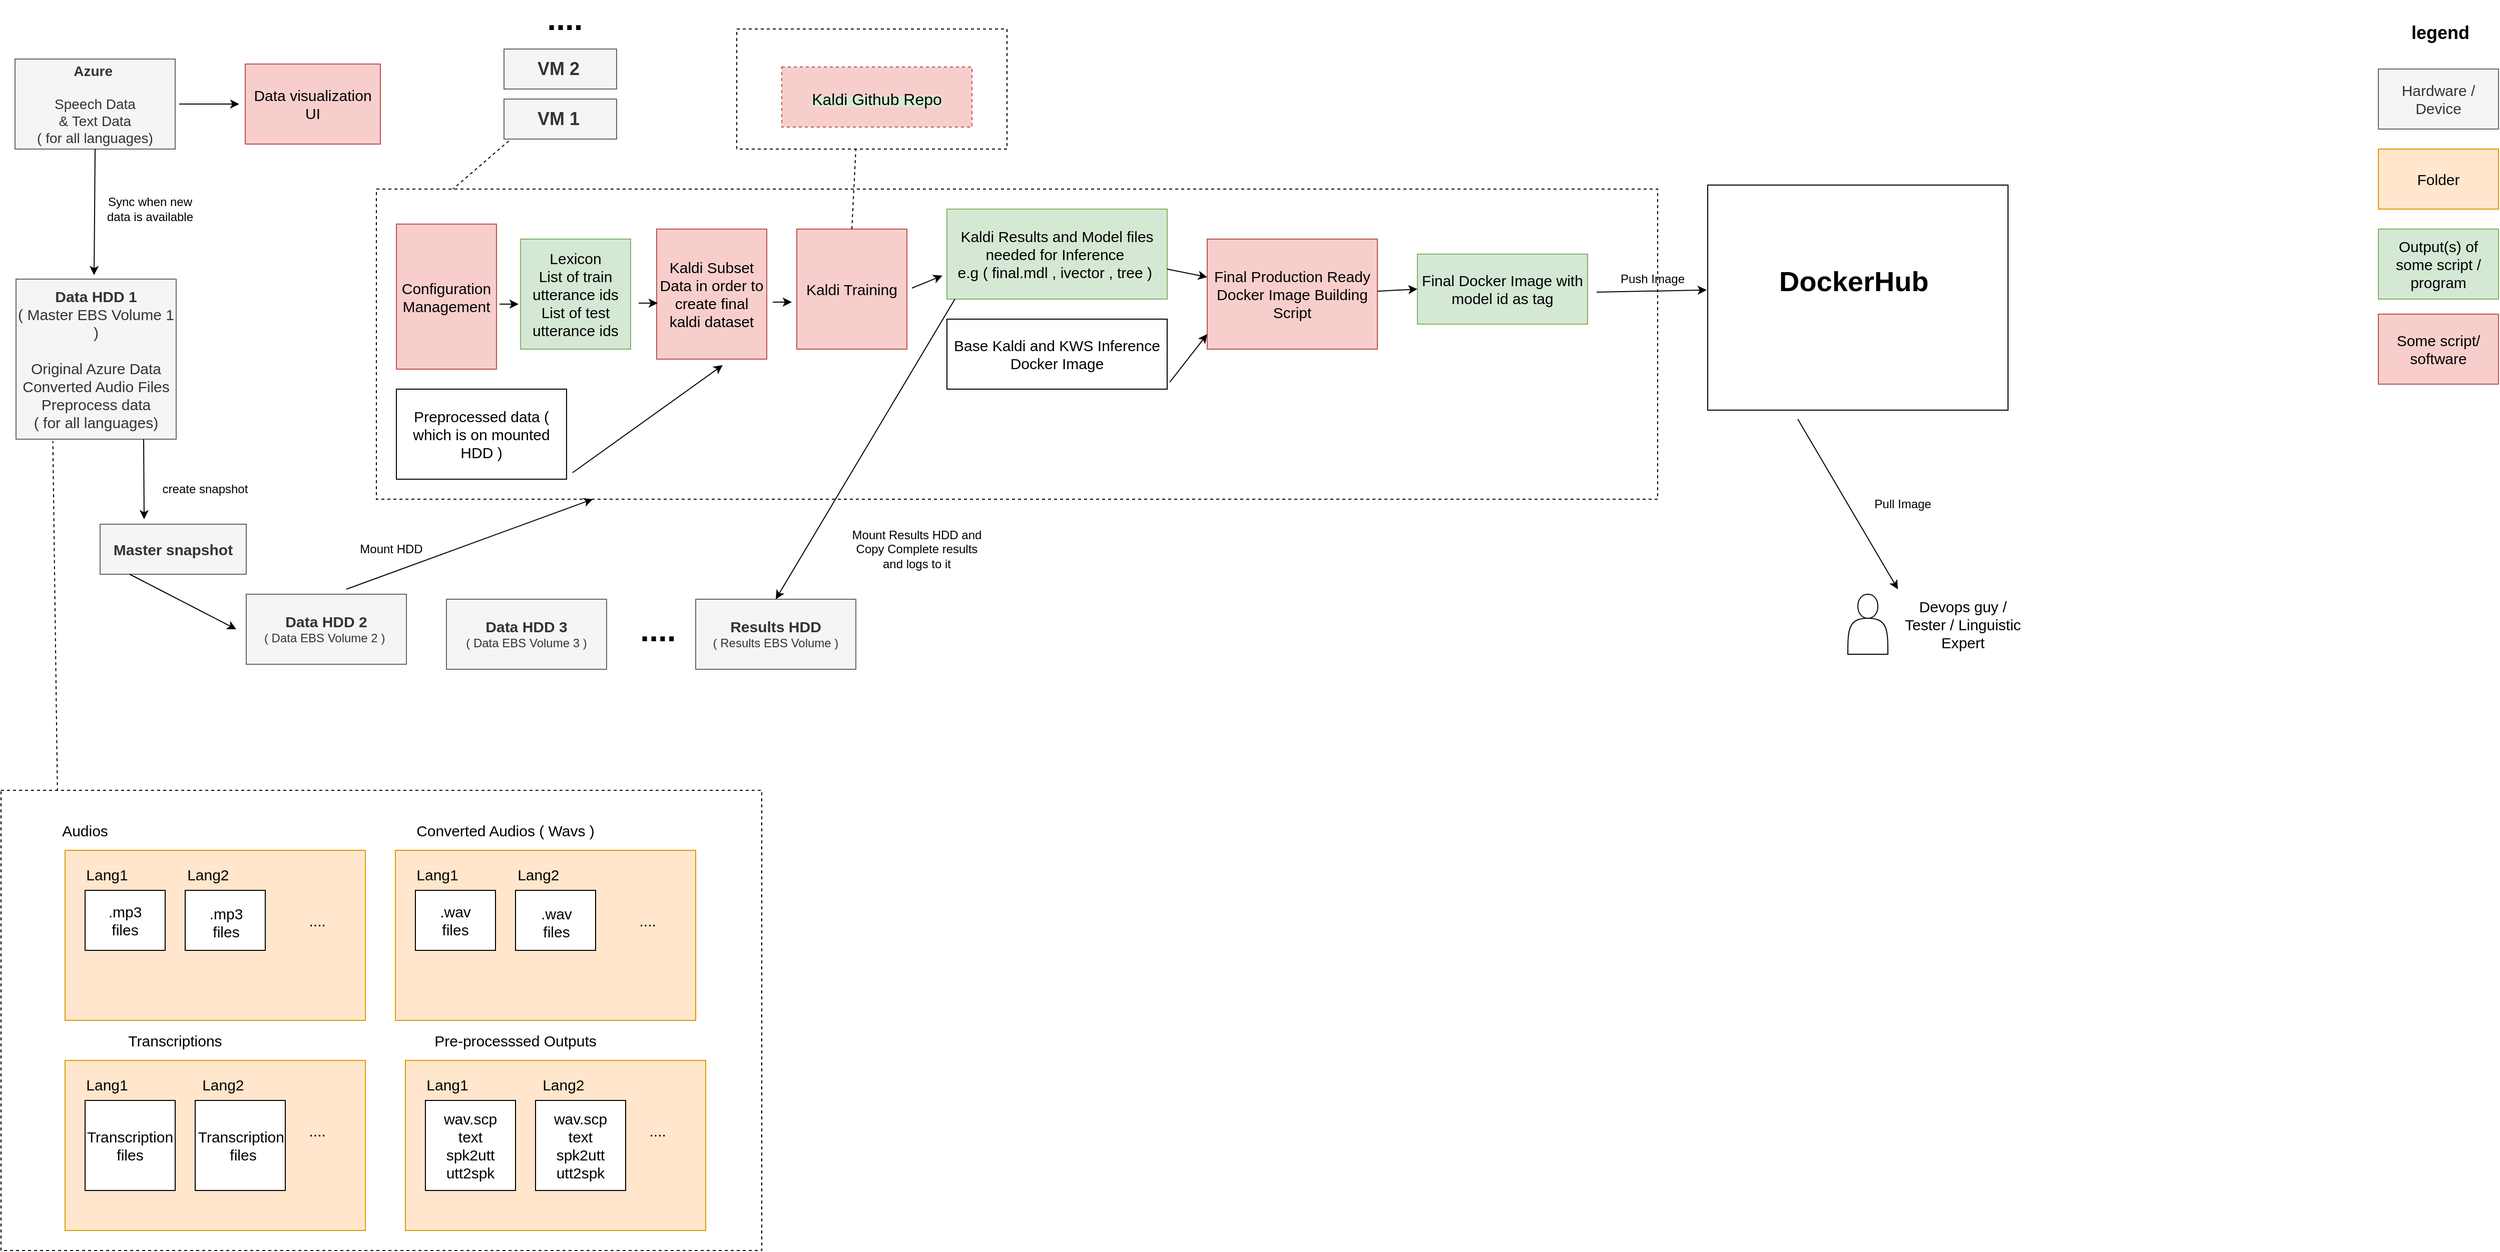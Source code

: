 <mxfile version="13.1.2"><diagram id="23O16FOs3lPVYdPZWA9B" name="Page-1"><mxGraphModel dx="1019" dy="524" grid="1" gridSize="10" guides="1" tooltips="1" connect="1" arrows="1" fold="1" page="1" pageScale="1" pageWidth="850" pageHeight="1100" math="0" shadow="0"><root><mxCell id="0"/><mxCell id="1" parent="0"/><mxCell id="RGKW971p--WE8mCKIrnJ-30" value="" style="rounded=0;whiteSpace=wrap;html=1;dashed=1;fillColor=#d5e8d4;strokeColor=#82b366;" vertex="1" parent="1"><mxGeometry x="599" y="360" width="120" height="100" as="geometry"/></mxCell><mxCell id="4Mnj_yTc-QDLYv-PKl43-1" value="&lt;font style=&quot;font-size: 14px&quot;&gt;&lt;b&gt;Azure&amp;nbsp;&lt;/b&gt;&lt;br&gt;&lt;br&gt;Speech Data&lt;br&gt;&amp;amp; Text Data&lt;br&gt;( for all languages)&lt;br&gt;&lt;/font&gt;" style="rounded=0;whiteSpace=wrap;html=1;fillColor=#f5f5f5;strokeColor=#666666;fontColor=#333333;" parent="1" vertex="1"><mxGeometry x="29" y="60" width="160" height="90" as="geometry"/></mxCell><mxCell id="4Mnj_yTc-QDLYv-PKl43-2" value="&lt;font style=&quot;font-size: 15px&quot;&gt;&lt;b&gt;Data HDD 1&lt;br&gt;&lt;/b&gt;&lt;span&gt;( Master EBS Volume 1 )&lt;br&gt;&lt;/span&gt;&lt;br&gt;Original Azure Data&lt;br&gt;Converted Audio Files&lt;br&gt;Preprocess data&lt;br&gt;( for all languages)&lt;br&gt;&lt;/font&gt;" style="rounded=0;whiteSpace=wrap;html=1;fillColor=#f5f5f5;strokeColor=#666666;fontColor=#333333;" parent="1" vertex="1"><mxGeometry x="30" y="280" width="160" height="160" as="geometry"/></mxCell><mxCell id="4Mnj_yTc-QDLYv-PKl43-3" value="" style="endArrow=classic;html=1;exitX=0.5;exitY=1;exitDx=0;exitDy=0;" parent="1" edge="1" source="4Mnj_yTc-QDLYv-PKl43-1"><mxGeometry width="50" height="50" relative="1" as="geometry"><mxPoint x="108" y="196" as="sourcePoint"/><mxPoint x="108" y="276" as="targetPoint"/></mxGeometry></mxCell><mxCell id="4Mnj_yTc-QDLYv-PKl43-4" value="&lt;font&gt;&lt;span style=&quot;font-size: 15px&quot;&gt;&lt;b&gt;Data HDD 2&lt;br&gt;&lt;/b&gt;&lt;/span&gt;( Data EBS Volume 2 )&amp;nbsp;&lt;br&gt;&lt;/font&gt;" style="rounded=0;whiteSpace=wrap;html=1;fillColor=#f5f5f5;strokeColor=#666666;fontColor=#333333;" parent="1" vertex="1"><mxGeometry x="260" y="595" width="160" height="70" as="geometry"/></mxCell><mxCell id="4Mnj_yTc-QDLYv-PKl43-10" value="&lt;font style=&quot;font-size: 18px&quot;&gt;&lt;b&gt;VM 1&amp;nbsp;&lt;/b&gt;&lt;br&gt;&lt;/font&gt;" style="rounded=0;whiteSpace=wrap;html=1;fillColor=#f5f5f5;strokeColor=#666666;fontColor=#333333;" parent="1" vertex="1"><mxGeometry x="517.5" y="100" width="112.5" height="40" as="geometry"/></mxCell><mxCell id="4Mnj_yTc-QDLYv-PKl43-11" value="&lt;font style=&quot;font-size: 18px&quot;&gt;&lt;b&gt;VM 2&amp;nbsp;&lt;/b&gt;&lt;br&gt;&lt;/font&gt;" style="rounded=0;whiteSpace=wrap;html=1;fillColor=#f5f5f5;strokeColor=#666666;fontColor=#333333;" parent="1" vertex="1"><mxGeometry x="517.5" y="50" width="112.5" height="40" as="geometry"/></mxCell><mxCell id="4Mnj_yTc-QDLYv-PKl43-12" value="" style="endArrow=none;dashed=1;html=1;entryX=0.05;entryY=1.029;entryDx=0;entryDy=0;entryPerimeter=0;" parent="1" target="4Mnj_yTc-QDLYv-PKl43-10" edge="1"><mxGeometry width="50" height="50" relative="1" as="geometry"><mxPoint x="420" y="230" as="sourcePoint"/><mxPoint x="480" y="200" as="targetPoint"/></mxGeometry></mxCell><mxCell id="4Mnj_yTc-QDLYv-PKl43-13" value="" style="rounded=0;whiteSpace=wrap;html=1;dashed=1;" parent="1" vertex="1"><mxGeometry x="390" y="190" width="1280" height="310" as="geometry"/></mxCell><mxCell id="4Mnj_yTc-QDLYv-PKl43-14" value="" style="endArrow=classic;html=1;" parent="1" target="4Mnj_yTc-QDLYv-PKl43-13" edge="1"><mxGeometry width="50" height="50" relative="1" as="geometry"><mxPoint x="360" y="590" as="sourcePoint"/><mxPoint x="430" y="390" as="targetPoint"/></mxGeometry></mxCell><mxCell id="4Mnj_yTc-QDLYv-PKl43-15" value="Mount HDD" style="text;html=1;strokeColor=none;fillColor=none;align=center;verticalAlign=middle;whiteSpace=wrap;rounded=0;dashed=1;" parent="1" vertex="1"><mxGeometry x="350" y="540" width="110" height="20" as="geometry"/></mxCell><mxCell id="4Mnj_yTc-QDLYv-PKl43-16" value="" style="endArrow=classic;html=1;" parent="1" edge="1"><mxGeometry width="50" height="50" relative="1" as="geometry"><mxPoint x="157.5" y="440" as="sourcePoint"/><mxPoint x="158" y="520" as="targetPoint"/></mxGeometry></mxCell><mxCell id="4Mnj_yTc-QDLYv-PKl43-17" value="create snapshot" style="text;html=1;strokeColor=none;fillColor=none;align=center;verticalAlign=middle;whiteSpace=wrap;rounded=0;dashed=1;" parent="1" vertex="1"><mxGeometry x="164" y="480" width="110" height="20" as="geometry"/></mxCell><mxCell id="4Mnj_yTc-QDLYv-PKl43-18" value="&lt;font style=&quot;font-size: 15px&quot;&gt;Configuration&lt;br&gt;Management&lt;br&gt;&lt;/font&gt;" style="rounded=0;whiteSpace=wrap;html=1;fillColor=#f8cecc;strokeColor=#b85450;" parent="1" vertex="1"><mxGeometry x="410" y="225" width="100" height="145" as="geometry"/></mxCell><mxCell id="4Mnj_yTc-QDLYv-PKl43-22" value="&lt;font style=&quot;font-size: 15px&quot;&gt;Kaldi Subset Data in order to create final kaldi dataset&lt;br&gt;&lt;/font&gt;" style="rounded=0;whiteSpace=wrap;html=1;fillColor=#f8cecc;strokeColor=#b85450;" parent="1" vertex="1"><mxGeometry x="670" y="230" width="110" height="130" as="geometry"/></mxCell><mxCell id="4Mnj_yTc-QDLYv-PKl43-23" value="&lt;font style=&quot;font-size: 15px&quot;&gt;Kaldi Training&lt;br&gt;&lt;/font&gt;" style="rounded=0;whiteSpace=wrap;html=1;fillColor=#f8cecc;strokeColor=#b85450;" parent="1" vertex="1"><mxGeometry x="810" y="230" width="110" height="120" as="geometry"/></mxCell><mxCell id="4Mnj_yTc-QDLYv-PKl43-24" value="&lt;font style=&quot;font-size: 15px&quot;&gt;Kaldi Results and Model files needed for Inference&amp;nbsp;&lt;br&gt;e.g ( final.mdl , ivector , tree )&amp;nbsp;&lt;br&gt;&lt;/font&gt;" style="rounded=0;whiteSpace=wrap;html=1;fillColor=#d5e8d4;strokeColor=#82b366;" parent="1" vertex="1"><mxGeometry x="960" y="210" width="220" height="90" as="geometry"/></mxCell><mxCell id="4Mnj_yTc-QDLYv-PKl43-25" value="&lt;font style=&quot;font-size: 15px&quot;&gt;Base Kaldi and KWS Inference Docker Image&lt;br&gt;&lt;/font&gt;" style="rounded=0;whiteSpace=wrap;html=1;" parent="1" vertex="1"><mxGeometry x="960" y="320" width="220" height="70" as="geometry"/></mxCell><mxCell id="4Mnj_yTc-QDLYv-PKl43-28" value="&lt;font style=&quot;font-size: 15px&quot;&gt;Final Production Ready Docker Image Building Script&lt;br&gt;&lt;/font&gt;" style="rounded=0;whiteSpace=wrap;html=1;fillColor=#f8cecc;strokeColor=#b85450;" parent="1" vertex="1"><mxGeometry x="1220" y="240" width="170" height="110" as="geometry"/></mxCell><mxCell id="4Mnj_yTc-QDLYv-PKl43-29" value="&lt;font style=&quot;font-size: 15px&quot;&gt;Final Docker Image with model id as tag&lt;br&gt;&lt;/font&gt;" style="rounded=0;whiteSpace=wrap;html=1;fillColor=#d5e8d4;strokeColor=#82b366;" parent="1" vertex="1"><mxGeometry x="1430" y="255" width="170" height="70" as="geometry"/></mxCell><mxCell id="4Mnj_yTc-QDLYv-PKl43-30" value="&lt;font style=&quot;font-size: 28px&quot;&gt;&lt;b&gt;DockerHub&amp;nbsp;&lt;br&gt;&lt;/b&gt;&lt;br&gt;&lt;/font&gt;" style="rounded=0;whiteSpace=wrap;html=1;" parent="1" vertex="1"><mxGeometry x="1720" y="186" width="300" height="225" as="geometry"/></mxCell><mxCell id="4Mnj_yTc-QDLYv-PKl43-31" value="" style="endArrow=classic;html=1;" parent="1" edge="1"><mxGeometry width="50" height="50" relative="1" as="geometry"><mxPoint x="1609" y="293" as="sourcePoint"/><mxPoint x="1719" y="290.925" as="targetPoint"/></mxGeometry></mxCell><mxCell id="4Mnj_yTc-QDLYv-PKl43-32" value="Push Image" style="text;html=1;strokeColor=none;fillColor=none;align=center;verticalAlign=middle;whiteSpace=wrap;rounded=0;dashed=1;" parent="1" vertex="1"><mxGeometry x="1600" y="270" width="130" height="20" as="geometry"/></mxCell><mxCell id="4Mnj_yTc-QDLYv-PKl43-33" value="" style="shape=actor;whiteSpace=wrap;html=1;" parent="1" vertex="1"><mxGeometry x="1860" y="595" width="40" height="60" as="geometry"/></mxCell><mxCell id="4Mnj_yTc-QDLYv-PKl43-36" value="Devops guy / Tester / Linguistic Expert" style="text;html=1;strokeColor=none;fillColor=none;align=center;verticalAlign=middle;whiteSpace=wrap;rounded=0;fontSize=15;" parent="1" vertex="1"><mxGeometry x="1910" y="600" width="130" height="50" as="geometry"/></mxCell><mxCell id="4Mnj_yTc-QDLYv-PKl43-41" value="" style="endArrow=classic;html=1;fontSize=15;" parent="1" edge="1"><mxGeometry width="50" height="50" relative="1" as="geometry"><mxPoint x="1810" y="420" as="sourcePoint"/><mxPoint x="1910" y="590" as="targetPoint"/></mxGeometry></mxCell><mxCell id="4Mnj_yTc-QDLYv-PKl43-42" value="Pull Image" style="text;html=1;strokeColor=none;fillColor=none;align=center;verticalAlign=middle;whiteSpace=wrap;rounded=0;dashed=1;" parent="1" vertex="1"><mxGeometry x="1850" y="500" width="130" height="10" as="geometry"/></mxCell><mxCell id="4Mnj_yTc-QDLYv-PKl43-43" value="Lexicon&lt;br&gt;List of train utterance ids&lt;br&gt;List of test utterance ids" style="text;html=1;strokeColor=#82b366;fillColor=#d5e8d4;align=center;verticalAlign=middle;whiteSpace=wrap;rounded=0;fontSize=15;" parent="1" vertex="1"><mxGeometry x="534" y="240" width="110" height="110" as="geometry"/></mxCell><mxCell id="4Mnj_yTc-QDLYv-PKl43-44" value="&lt;font&gt;&lt;span style=&quot;font-size: 15px&quot;&gt;&lt;b&gt;Data HDD 3&lt;br&gt;&lt;/b&gt;&lt;/span&gt;( Data EBS Volume 3 )&lt;br&gt;&lt;/font&gt;" style="rounded=0;whiteSpace=wrap;html=1;fillColor=#f5f5f5;strokeColor=#666666;fontColor=#333333;" parent="1" vertex="1"><mxGeometry x="460" y="600" width="160" height="70" as="geometry"/></mxCell><mxCell id="4Mnj_yTc-QDLYv-PKl43-46" value="" style="endArrow=classic;html=1;fontSize=15;fontColor=#000000;" parent="1" target="4Mnj_yTc-QDLYv-PKl43-28" edge="1"><mxGeometry width="50" height="50" relative="1" as="geometry"><mxPoint x="1180" y="270" as="sourcePoint"/><mxPoint x="1230" y="220" as="targetPoint"/></mxGeometry></mxCell><mxCell id="4Mnj_yTc-QDLYv-PKl43-47" value="" style="endArrow=classic;html=1;fontSize=15;fontColor=#000000;exitX=1.012;exitY=0.9;exitDx=0;exitDy=0;exitPerimeter=0;" parent="1" source="4Mnj_yTc-QDLYv-PKl43-25" edge="1"><mxGeometry width="50" height="50" relative="1" as="geometry"><mxPoint x="1170" y="385" as="sourcePoint"/><mxPoint x="1220" y="335" as="targetPoint"/></mxGeometry></mxCell><mxCell id="4Mnj_yTc-QDLYv-PKl43-48" value="" style="endArrow=classic;html=1;" parent="1" edge="1"><mxGeometry width="50" height="50" relative="1" as="geometry"><mxPoint x="1390" y="292.08" as="sourcePoint"/><mxPoint x="1430" y="290" as="targetPoint"/></mxGeometry></mxCell><mxCell id="4Mnj_yTc-QDLYv-PKl43-50" value="" style="endArrow=classic;html=1;fontSize=15;fontColor=#000000;entryX=0.002;entryY=0.861;entryDx=0;entryDy=0;entryPerimeter=0;" parent="1" edge="1"><mxGeometry width="50" height="50" relative="1" as="geometry"><mxPoint x="925" y="289" as="sourcePoint"/><mxPoint x="955.44" y="276.49" as="targetPoint"/></mxGeometry></mxCell><mxCell id="4Mnj_yTc-QDLYv-PKl43-52" value="&lt;font style=&quot;font-size: 15px&quot;&gt;Preprocessed data ( which is on mounted HDD )&lt;br&gt;&lt;/font&gt;" style="rounded=0;whiteSpace=wrap;html=1;" parent="1" vertex="1"><mxGeometry x="410" y="390" width="170" height="90" as="geometry"/></mxCell><mxCell id="4Mnj_yTc-QDLYv-PKl43-57" value="" style="endArrow=none;dashed=1;html=1;fontSize=15;fontColor=#000000;entryX=0.405;entryY=1.012;entryDx=0;entryDy=0;entryPerimeter=0;exitX=0.111;exitY=0.002;exitDx=0;exitDy=0;exitPerimeter=0;" parent="1" edge="1"><mxGeometry width="50" height="50" relative="1" as="geometry"><mxPoint x="71.36" y="791.92" as="sourcePoint"/><mxPoint x="66.8" y="441.92" as="targetPoint"/></mxGeometry></mxCell><mxCell id="4Mnj_yTc-QDLYv-PKl43-58" value="" style="rounded=0;whiteSpace=wrap;html=1;fillColor=#FFFFFF;fontSize=15;fontColor=#000000;dashed=1;" parent="1" vertex="1"><mxGeometry x="15" y="791" width="760" height="460" as="geometry"/></mxCell><mxCell id="4Mnj_yTc-QDLYv-PKl43-59" value="" style="rounded=0;whiteSpace=wrap;html=1;fillColor=#ffe6cc;fontSize=15;strokeColor=#d79b00;" parent="1" vertex="1"><mxGeometry x="79" y="851" width="300" height="170" as="geometry"/></mxCell><mxCell id="4Mnj_yTc-QDLYv-PKl43-60" value="Audios" style="text;html=1;strokeColor=none;fillColor=none;align=center;verticalAlign=middle;whiteSpace=wrap;rounded=0;fontSize=15;fontColor=#000000;" parent="1" vertex="1"><mxGeometry x="79" y="821" width="40" height="20" as="geometry"/></mxCell><mxCell id="4Mnj_yTc-QDLYv-PKl43-63" value="" style="rounded=0;whiteSpace=wrap;html=1;fillColor=#FFFFFF;fontSize=15;fontColor=#000000;" parent="1" vertex="1"><mxGeometry x="99" y="891" width="80" height="60" as="geometry"/></mxCell><mxCell id="4Mnj_yTc-QDLYv-PKl43-66" value="Lang1" style="text;html=1;strokeColor=none;fillColor=none;align=center;verticalAlign=middle;whiteSpace=wrap;rounded=0;fontSize=15;fontColor=#000000;" parent="1" vertex="1"><mxGeometry x="101" y="865" width="40" height="20" as="geometry"/></mxCell><mxCell id="4Mnj_yTc-QDLYv-PKl43-67" value="" style="rounded=0;whiteSpace=wrap;html=1;fillColor=#FFFFFF;fontSize=15;fontColor=#000000;" parent="1" vertex="1"><mxGeometry x="199" y="891" width="80" height="60" as="geometry"/></mxCell><mxCell id="4Mnj_yTc-QDLYv-PKl43-68" value="Lang2&amp;nbsp;" style="text;html=1;strokeColor=none;fillColor=none;align=center;verticalAlign=middle;whiteSpace=wrap;rounded=0;fontSize=15;fontColor=#000000;" parent="1" vertex="1"><mxGeometry x="204" y="865" width="40" height="20" as="geometry"/></mxCell><mxCell id="4Mnj_yTc-QDLYv-PKl43-69" value=".mp3 files" style="text;html=1;strokeColor=none;fillColor=none;align=center;verticalAlign=middle;whiteSpace=wrap;rounded=0;fontSize=15;fontColor=#000000;" parent="1" vertex="1"><mxGeometry x="119" y="911" width="40" height="20" as="geometry"/></mxCell><mxCell id="4Mnj_yTc-QDLYv-PKl43-70" value=".mp3 files" style="text;html=1;strokeColor=none;fillColor=none;align=center;verticalAlign=middle;whiteSpace=wrap;rounded=0;fontSize=15;fontColor=#000000;" parent="1" vertex="1"><mxGeometry x="220" y="913" width="40" height="20" as="geometry"/></mxCell><mxCell id="4Mnj_yTc-QDLYv-PKl43-71" value="&amp;nbsp;...." style="text;html=1;strokeColor=none;fillColor=none;align=center;verticalAlign=middle;whiteSpace=wrap;rounded=0;fontSize=15;fontColor=#000000;" parent="1" vertex="1"><mxGeometry x="309" y="911" width="40" height="20" as="geometry"/></mxCell><mxCell id="4Mnj_yTc-QDLYv-PKl43-81" value="" style="rounded=0;whiteSpace=wrap;html=1;fillColor=#ffe6cc;fontSize=15;strokeColor=#d79b00;" parent="1" vertex="1"><mxGeometry x="409" y="851" width="300" height="170" as="geometry"/></mxCell><mxCell id="4Mnj_yTc-QDLYv-PKl43-82" value="&lt;span&gt;Converted Audios ( Wavs )&lt;/span&gt;" style="text;html=1;strokeColor=none;fillColor=none;align=center;verticalAlign=middle;whiteSpace=wrap;rounded=0;fontSize=15;fontColor=#000000;" parent="1" vertex="1"><mxGeometry x="419" y="821" width="200" height="20" as="geometry"/></mxCell><mxCell id="4Mnj_yTc-QDLYv-PKl43-83" value="" style="rounded=0;whiteSpace=wrap;html=1;fillColor=#FFFFFF;fontSize=15;fontColor=#000000;" parent="1" vertex="1"><mxGeometry x="429" y="891" width="80" height="60" as="geometry"/></mxCell><mxCell id="4Mnj_yTc-QDLYv-PKl43-84" value="Lang1" style="text;html=1;strokeColor=none;fillColor=none;align=center;verticalAlign=middle;whiteSpace=wrap;rounded=0;fontSize=15;fontColor=#000000;" parent="1" vertex="1"><mxGeometry x="431" y="865" width="40" height="20" as="geometry"/></mxCell><mxCell id="4Mnj_yTc-QDLYv-PKl43-85" value="" style="rounded=0;whiteSpace=wrap;html=1;fillColor=#FFFFFF;fontSize=15;fontColor=#000000;" parent="1" vertex="1"><mxGeometry x="529" y="891" width="80" height="60" as="geometry"/></mxCell><mxCell id="4Mnj_yTc-QDLYv-PKl43-86" value="Lang2&amp;nbsp;" style="text;html=1;strokeColor=none;fillColor=none;align=center;verticalAlign=middle;whiteSpace=wrap;rounded=0;fontSize=15;fontColor=#000000;" parent="1" vertex="1"><mxGeometry x="534" y="865" width="40" height="20" as="geometry"/></mxCell><mxCell id="4Mnj_yTc-QDLYv-PKl43-87" value=".wav files" style="text;html=1;strokeColor=none;fillColor=none;align=center;verticalAlign=middle;whiteSpace=wrap;rounded=0;fontSize=15;fontColor=#000000;" parent="1" vertex="1"><mxGeometry x="449" y="911" width="40" height="20" as="geometry"/></mxCell><mxCell id="4Mnj_yTc-QDLYv-PKl43-88" value=".wav files" style="text;html=1;strokeColor=none;fillColor=none;align=center;verticalAlign=middle;whiteSpace=wrap;rounded=0;fontSize=15;fontColor=#000000;" parent="1" vertex="1"><mxGeometry x="550" y="913" width="40" height="20" as="geometry"/></mxCell><mxCell id="4Mnj_yTc-QDLYv-PKl43-89" value="&amp;nbsp;...." style="text;html=1;strokeColor=none;fillColor=none;align=center;verticalAlign=middle;whiteSpace=wrap;rounded=0;fontSize=15;fontColor=#000000;" parent="1" vertex="1"><mxGeometry x="639" y="911" width="40" height="20" as="geometry"/></mxCell><mxCell id="4Mnj_yTc-QDLYv-PKl43-91" value="" style="rounded=0;whiteSpace=wrap;html=1;fillColor=#ffe6cc;fontSize=15;strokeColor=#d79b00;" parent="1" vertex="1"><mxGeometry x="79" y="1061" width="300" height="170" as="geometry"/></mxCell><mxCell id="4Mnj_yTc-QDLYv-PKl43-92" value="Transcriptions" style="text;html=1;strokeColor=none;fillColor=none;align=center;verticalAlign=middle;whiteSpace=wrap;rounded=0;fontSize=15;fontColor=#000000;" parent="1" vertex="1"><mxGeometry x="89" y="1031" width="200" height="20" as="geometry"/></mxCell><mxCell id="4Mnj_yTc-QDLYv-PKl43-93" value="" style="rounded=0;whiteSpace=wrap;html=1;fillColor=#FFFFFF;fontSize=15;fontColor=#000000;" parent="1" vertex="1"><mxGeometry x="99" y="1101" width="90" height="90" as="geometry"/></mxCell><mxCell id="4Mnj_yTc-QDLYv-PKl43-94" value="Lang1" style="text;html=1;strokeColor=none;fillColor=none;align=center;verticalAlign=middle;whiteSpace=wrap;rounded=0;fontSize=15;fontColor=#000000;" parent="1" vertex="1"><mxGeometry x="101" y="1075" width="40" height="20" as="geometry"/></mxCell><mxCell id="4Mnj_yTc-QDLYv-PKl43-95" value="" style="rounded=0;whiteSpace=wrap;html=1;fillColor=#FFFFFF;fontSize=15;fontColor=#000000;" parent="1" vertex="1"><mxGeometry x="209" y="1101" width="90" height="90" as="geometry"/></mxCell><mxCell id="4Mnj_yTc-QDLYv-PKl43-96" value="Lang2&amp;nbsp;" style="text;html=1;strokeColor=none;fillColor=none;align=center;verticalAlign=middle;whiteSpace=wrap;rounded=0;fontSize=15;fontColor=#000000;" parent="1" vertex="1"><mxGeometry x="219" y="1075" width="40" height="20" as="geometry"/></mxCell><mxCell id="4Mnj_yTc-QDLYv-PKl43-97" value="Transcription files" style="text;html=1;strokeColor=none;fillColor=none;align=center;verticalAlign=middle;whiteSpace=wrap;rounded=0;fontSize=15;fontColor=#000000;" parent="1" vertex="1"><mxGeometry x="124" y="1136" width="40" height="20" as="geometry"/></mxCell><mxCell id="4Mnj_yTc-QDLYv-PKl43-98" value="Transcription&amp;nbsp;&lt;br&gt;files" style="text;html=1;strokeColor=none;fillColor=none;align=center;verticalAlign=middle;whiteSpace=wrap;rounded=0;fontSize=15;fontColor=#000000;" parent="1" vertex="1"><mxGeometry x="237" y="1136" width="40" height="20" as="geometry"/></mxCell><mxCell id="4Mnj_yTc-QDLYv-PKl43-99" value="&amp;nbsp;...." style="text;html=1;strokeColor=none;fillColor=none;align=center;verticalAlign=middle;whiteSpace=wrap;rounded=0;fontSize=15;fontColor=#000000;" parent="1" vertex="1"><mxGeometry x="309" y="1121" width="40" height="20" as="geometry"/></mxCell><mxCell id="4Mnj_yTc-QDLYv-PKl43-101" value="" style="rounded=0;whiteSpace=wrap;html=1;fillColor=#ffe6cc;fontSize=15;strokeColor=#d79b00;" parent="1" vertex="1"><mxGeometry x="419" y="1061" width="300" height="170" as="geometry"/></mxCell><mxCell id="4Mnj_yTc-QDLYv-PKl43-102" value="Pre-processsed Outputs" style="text;html=1;strokeColor=none;fillColor=none;align=center;verticalAlign=middle;whiteSpace=wrap;rounded=0;fontSize=15;fontColor=#000000;" parent="1" vertex="1"><mxGeometry x="429" y="1031" width="200" height="20" as="geometry"/></mxCell><mxCell id="4Mnj_yTc-QDLYv-PKl43-103" value="" style="rounded=0;whiteSpace=wrap;html=1;fillColor=#FFFFFF;fontSize=15;fontColor=#000000;" parent="1" vertex="1"><mxGeometry x="439" y="1101" width="90" height="90" as="geometry"/></mxCell><mxCell id="4Mnj_yTc-QDLYv-PKl43-104" value="Lang1" style="text;html=1;strokeColor=none;fillColor=none;align=center;verticalAlign=middle;whiteSpace=wrap;rounded=0;fontSize=15;fontColor=#000000;" parent="1" vertex="1"><mxGeometry x="441" y="1075" width="40" height="20" as="geometry"/></mxCell><mxCell id="4Mnj_yTc-QDLYv-PKl43-105" value="" style="rounded=0;whiteSpace=wrap;html=1;fillColor=#FFFFFF;fontSize=15;fontColor=#000000;" parent="1" vertex="1"><mxGeometry x="549" y="1101" width="90" height="90" as="geometry"/></mxCell><mxCell id="4Mnj_yTc-QDLYv-PKl43-106" value="Lang2&amp;nbsp;" style="text;html=1;strokeColor=none;fillColor=none;align=center;verticalAlign=middle;whiteSpace=wrap;rounded=0;fontSize=15;fontColor=#000000;" parent="1" vertex="1"><mxGeometry x="559" y="1075" width="40" height="20" as="geometry"/></mxCell><mxCell id="4Mnj_yTc-QDLYv-PKl43-107" value="wav.scp&lt;br&gt;text&lt;br&gt;spk2utt&lt;br&gt;utt2spk" style="text;html=1;strokeColor=none;fillColor=none;align=center;verticalAlign=middle;whiteSpace=wrap;rounded=0;fontSize=15;fontColor=#000000;" parent="1" vertex="1"><mxGeometry x="464" y="1136" width="40" height="20" as="geometry"/></mxCell><mxCell id="4Mnj_yTc-QDLYv-PKl43-109" value="&amp;nbsp;...." style="text;html=1;strokeColor=none;fillColor=none;align=center;verticalAlign=middle;whiteSpace=wrap;rounded=0;fontSize=15;fontColor=#000000;" parent="1" vertex="1"><mxGeometry x="649" y="1121" width="40" height="20" as="geometry"/></mxCell><mxCell id="4Mnj_yTc-QDLYv-PKl43-110" value="wav.scp&lt;br&gt;text&lt;br&gt;spk2utt&lt;br&gt;utt2spk" style="text;html=1;strokeColor=none;fillColor=none;align=center;verticalAlign=middle;whiteSpace=wrap;rounded=0;fontSize=15;fontColor=#000000;" parent="1" vertex="1"><mxGeometry x="574" y="1136" width="40" height="20" as="geometry"/></mxCell><mxCell id="4Mnj_yTc-QDLYv-PKl43-113" value="&lt;font size=&quot;1&quot;&gt;&lt;b style=&quot;font-size: 32px&quot;&gt;&amp;nbsp;....&lt;/b&gt;&lt;/font&gt;" style="text;html=1;strokeColor=none;fillColor=none;align=center;verticalAlign=middle;whiteSpace=wrap;rounded=0;fontSize=15;fontColor=#000000;" parent="1" vertex="1"><mxGeometry x="647" y="621" width="40" height="20" as="geometry"/></mxCell><mxCell id="4Mnj_yTc-QDLYv-PKl43-114" value="&lt;font size=&quot;1&quot;&gt;&lt;b style=&quot;font-size: 32px&quot;&gt;&amp;nbsp;....&lt;/b&gt;&lt;/font&gt;" style="text;html=1;strokeColor=none;fillColor=none;align=center;verticalAlign=middle;whiteSpace=wrap;rounded=0;fontSize=15;fontColor=#000000;" parent="1" vertex="1"><mxGeometry x="554" y="10" width="40" height="20" as="geometry"/></mxCell><mxCell id="4Mnj_yTc-QDLYv-PKl43-115" value="Sync when new data is available" style="text;html=1;strokeColor=none;fillColor=none;align=center;verticalAlign=middle;whiteSpace=wrap;rounded=0;dashed=1;" parent="1" vertex="1"><mxGeometry x="109" y="200" width="110" height="20" as="geometry"/></mxCell><mxCell id="4Mnj_yTc-QDLYv-PKl43-116" value="&lt;font style=&quot;font-size: 18px&quot;&gt;&lt;b&gt;legend&lt;/b&gt;&lt;/font&gt;" style="text;html=1;strokeColor=none;fillColor=none;align=center;verticalAlign=middle;whiteSpace=wrap;rounded=0;fontSize=15;fontColor=#000000;" parent="1" vertex="1"><mxGeometry x="2432" y="24" width="40" height="20" as="geometry"/></mxCell><mxCell id="4Mnj_yTc-QDLYv-PKl43-120" value="Hardware / Device" style="rounded=0;whiteSpace=wrap;html=1;fillColor=#f5f5f5;fontSize=15;fontColor=#333333;strokeColor=#666666;" parent="1" vertex="1"><mxGeometry x="2390" y="70" width="120" height="60" as="geometry"/></mxCell><mxCell id="4Mnj_yTc-QDLYv-PKl43-121" value="Folder" style="rounded=0;whiteSpace=wrap;html=1;fillColor=#ffe6cc;fontSize=15;strokeColor=#d79b00;" parent="1" vertex="1"><mxGeometry x="2390" y="150" width="120" height="60" as="geometry"/></mxCell><mxCell id="4Mnj_yTc-QDLYv-PKl43-122" value="Output(s) of some script / program" style="rounded=0;whiteSpace=wrap;html=1;fillColor=#d5e8d4;fontSize=15;strokeColor=#82b366;" parent="1" vertex="1"><mxGeometry x="2390" y="230" width="120" height="70" as="geometry"/></mxCell><mxCell id="4Mnj_yTc-QDLYv-PKl43-126" value="Some script/&lt;br&gt;software" style="rounded=0;whiteSpace=wrap;html=1;fillColor=#f8cecc;fontSize=15;strokeColor=#b85450;" parent="1" vertex="1"><mxGeometry x="2390" y="315" width="120" height="70" as="geometry"/></mxCell><mxCell id="RGKW971p--WE8mCKIrnJ-2" value="Mount Results HDD and Copy Complete results and logs to it" style="text;html=1;strokeColor=none;fillColor=none;align=center;verticalAlign=middle;whiteSpace=wrap;rounded=0;" vertex="1" parent="1"><mxGeometry x="860" y="540" width="140" height="20" as="geometry"/></mxCell><mxCell id="RGKW971p--WE8mCKIrnJ-3" value="&lt;font&gt;&lt;span style=&quot;font-size: 15px&quot;&gt;&lt;b&gt;Results HDD&lt;br&gt;&lt;/b&gt;&lt;/span&gt;( Results EBS Volume )&lt;br&gt;&lt;/font&gt;" style="rounded=0;whiteSpace=wrap;html=1;fillColor=#f5f5f5;strokeColor=#666666;fontColor=#333333;" vertex="1" parent="1"><mxGeometry x="709" y="600" width="160" height="70" as="geometry"/></mxCell><mxCell id="RGKW971p--WE8mCKIrnJ-4" value="" style="endArrow=none;dashed=1;html=1;exitX=0.5;exitY=0;exitDx=0;exitDy=0;" edge="1" parent="1" source="4Mnj_yTc-QDLYv-PKl43-23"><mxGeometry width="50" height="50" relative="1" as="geometry"><mxPoint x="869" y="220" as="sourcePoint"/><mxPoint x="869" y="150" as="targetPoint"/></mxGeometry></mxCell><mxCell id="RGKW971p--WE8mCKIrnJ-5" value="" style="rounded=0;whiteSpace=wrap;html=1;dashed=1;" vertex="1" parent="1"><mxGeometry x="750" y="30" width="270" height="120" as="geometry"/></mxCell><mxCell id="RGKW971p--WE8mCKIrnJ-6" value="" style="rounded=0;whiteSpace=wrap;html=1;dashed=1;fillColor=#f8cecc;strokeColor=#b85450;" vertex="1" parent="1"><mxGeometry x="795" y="68" width="190" height="60" as="geometry"/></mxCell><mxCell id="RGKW971p--WE8mCKIrnJ-7" value="&lt;div style=&quot;text-align: left&quot;&gt;&lt;font face=&quot;arial&quot; size=&quot;1&quot;&gt;&lt;span style=&quot;background-color: rgb(217 , 234 , 211)&quot;&gt;&lt;span style=&quot;font-size: 16px&quot;&gt;Kaldi Github Repo&lt;/span&gt;&lt;/span&gt;&lt;/font&gt;&lt;/div&gt;" style="text;html=1;strokeColor=none;fillColor=none;align=center;verticalAlign=middle;whiteSpace=wrap;rounded=0;dashed=1;" vertex="1" parent="1"><mxGeometry x="810" y="90" width="160" height="20" as="geometry"/></mxCell><mxCell id="RGKW971p--WE8mCKIrnJ-8" value="" style="endArrow=classic;html=1;" edge="1" parent="1"><mxGeometry width="50" height="50" relative="1" as="geometry"><mxPoint x="193" y="105" as="sourcePoint"/><mxPoint x="253" y="105" as="targetPoint"/></mxGeometry></mxCell><mxCell id="RGKW971p--WE8mCKIrnJ-9" value="&lt;font style=&quot;font-size: 15px&quot;&gt;Data visualization&lt;br&gt;UI&lt;br&gt;&lt;/font&gt;" style="rounded=0;whiteSpace=wrap;html=1;fillColor=#f8cecc;strokeColor=#b85450;" vertex="1" parent="1"><mxGeometry x="259" y="65" width="135" height="80" as="geometry"/></mxCell><mxCell id="RGKW971p--WE8mCKIrnJ-24" value="" style="endArrow=classic;html=1;entryX=0.5;entryY=0;entryDx=0;entryDy=0;" edge="1" parent="1" target="RGKW971p--WE8mCKIrnJ-3"><mxGeometry width="50" height="50" relative="1" as="geometry"><mxPoint x="967.94" y="300" as="sourcePoint"/><mxPoint x="794.999" y="370" as="targetPoint"/></mxGeometry></mxCell><mxCell id="RGKW971p--WE8mCKIrnJ-28" value="&lt;font&gt;&lt;span style=&quot;font-size: 15px&quot;&gt;&lt;b&gt;Master snapshot&lt;/b&gt;&lt;/span&gt;&lt;br&gt;&lt;/font&gt;" style="rounded=0;whiteSpace=wrap;html=1;fillColor=#f5f5f5;strokeColor=#666666;fontColor=#333333;" vertex="1" parent="1"><mxGeometry x="114" y="525" width="146" height="50" as="geometry"/></mxCell><mxCell id="RGKW971p--WE8mCKIrnJ-29" value="" style="endArrow=classic;html=1;" edge="1" parent="1"><mxGeometry width="50" height="50" relative="1" as="geometry"><mxPoint x="143.5" y="575" as="sourcePoint"/><mxPoint x="250" y="630" as="targetPoint"/></mxGeometry></mxCell><mxCell id="RGKW971p--WE8mCKIrnJ-34" value="" style="endArrow=classic;html=1;" edge="1" parent="1"><mxGeometry width="50" height="50" relative="1" as="geometry"><mxPoint x="652" y="304" as="sourcePoint"/><mxPoint x="671" y="304" as="targetPoint"/></mxGeometry></mxCell><mxCell id="RGKW971p--WE8mCKIrnJ-35" value="" style="endArrow=classic;html=1;" edge="1" parent="1"><mxGeometry width="50" height="50" relative="1" as="geometry"><mxPoint x="513" y="305" as="sourcePoint"/><mxPoint x="532" y="305" as="targetPoint"/></mxGeometry></mxCell><mxCell id="RGKW971p--WE8mCKIrnJ-38" value="" style="endArrow=classic;html=1;exitX=1;exitY=0.75;exitDx=0;exitDy=0;" edge="1" parent="1"><mxGeometry width="50" height="50" relative="1" as="geometry"><mxPoint x="586" y="473.5" as="sourcePoint"/><mxPoint x="736" y="366" as="targetPoint"/></mxGeometry></mxCell><mxCell id="RGKW971p--WE8mCKIrnJ-39" value="" style="endArrow=classic;html=1;" edge="1" parent="1"><mxGeometry width="50" height="50" relative="1" as="geometry"><mxPoint x="786" y="303" as="sourcePoint"/><mxPoint x="805" y="303" as="targetPoint"/></mxGeometry></mxCell></root></mxGraphModel></diagram></mxfile>